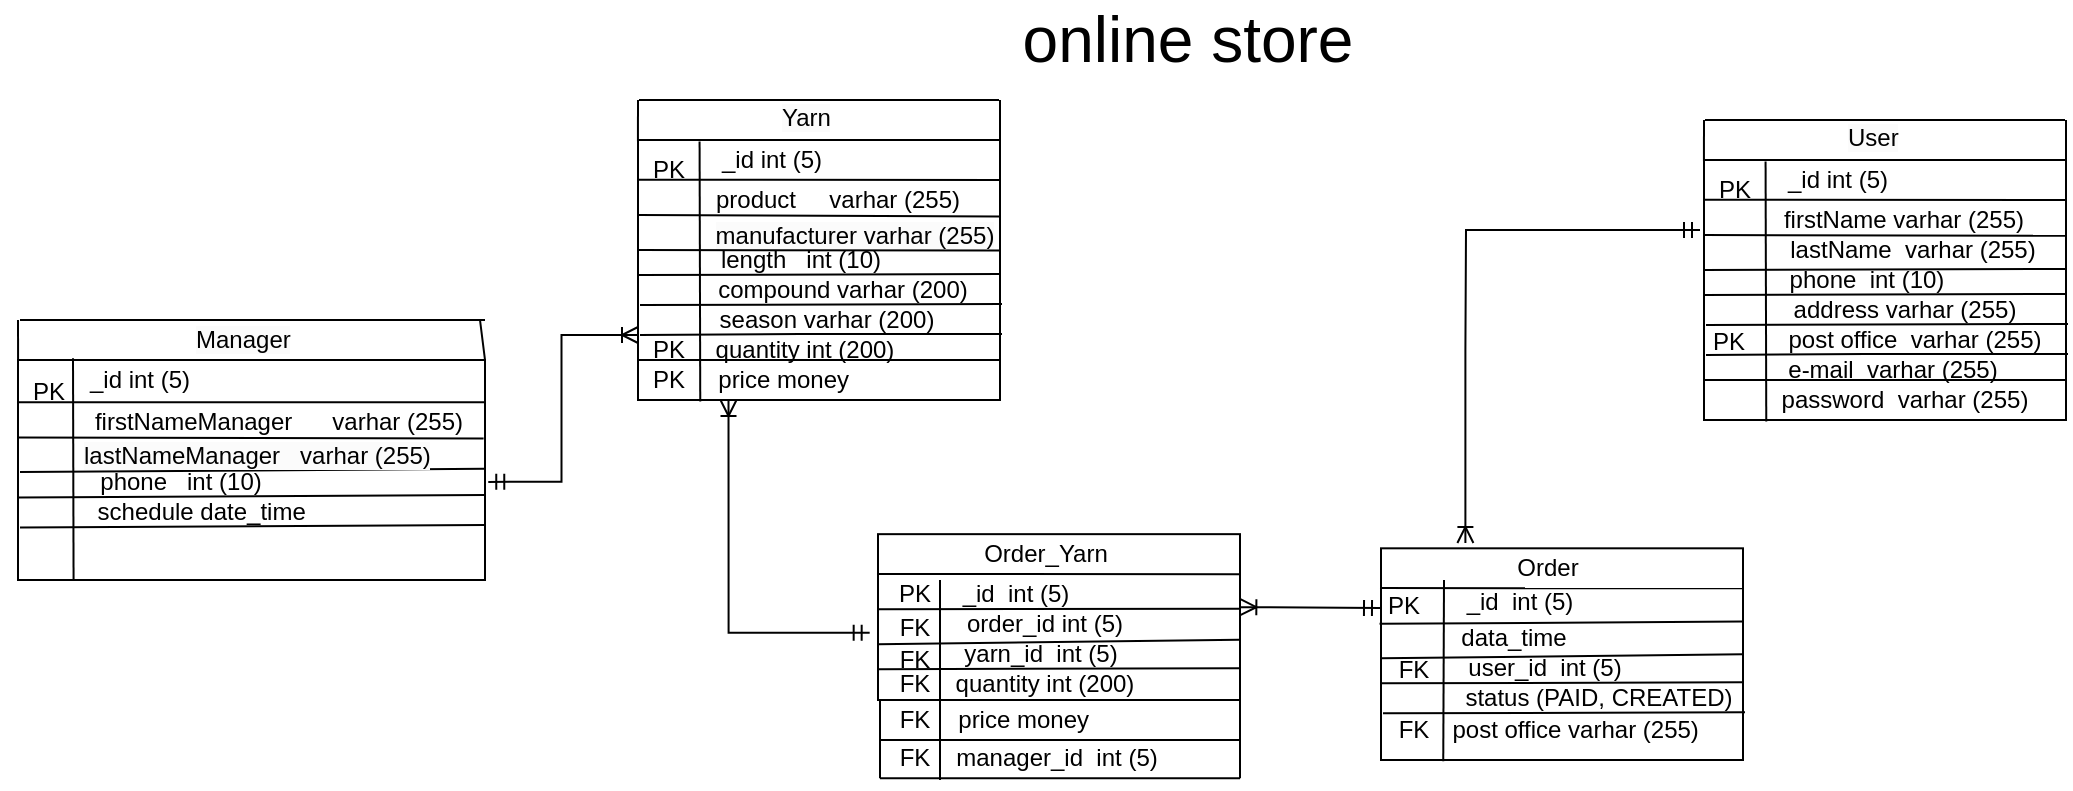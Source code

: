 <mxfile version="21.6.1" type="github">
  <diagram name="Страница 1" id="T4Ymd4aeEVdObeijaIQG">
    <mxGraphModel dx="1926" dy="553" grid="1" gridSize="10" guides="1" tooltips="1" connect="1" arrows="1" fold="1" page="1" pageScale="1" pageWidth="827" pageHeight="1169" math="0" shadow="0">
      <root>
        <mxCell id="0" />
        <mxCell id="1" parent="0" />
        <mxCell id="0Lf7RoLiXzNrAuDKem5A-32" value="" style="rounded=0;whiteSpace=wrap;html=1;" parent="1" vertex="1">
          <mxGeometry x="-31" y="120" width="181" height="130" as="geometry" />
        </mxCell>
        <mxCell id="0Lf7RoLiXzNrAuDKem5A-35" value="" style="endArrow=none;html=1;rounded=0;exitX=0.172;exitY=1.006;exitDx=0;exitDy=0;entryX=0.812;entryY=0.027;entryDx=0;entryDy=0;exitPerimeter=0;entryPerimeter=0;" parent="1" source="0Lf7RoLiXzNrAuDKem5A-32" target="0Lf7RoLiXzNrAuDKem5A-37" edge="1">
          <mxGeometry width="50" height="50" relative="1" as="geometry">
            <mxPoint x="240" y="200" as="sourcePoint" />
            <mxPoint x="290" y="150" as="targetPoint" />
          </mxGeometry>
        </mxCell>
        <mxCell id="0Lf7RoLiXzNrAuDKem5A-37" value="PK" style="text;html=1;strokeColor=none;fillColor=none;align=center;verticalAlign=middle;whiteSpace=wrap;rounded=0;" parent="1" vertex="1">
          <mxGeometry x="-40" y="120" width="49" height="30" as="geometry" />
        </mxCell>
        <mxCell id="0Lf7RoLiXzNrAuDKem5A-82" value="" style="endArrow=ERoneToMany;html=1;rounded=0;edgeStyle=orthogonalEdgeStyle;exitX=1.007;exitY=0.554;exitDx=0;exitDy=0;entryX=0;entryY=0.75;entryDx=0;entryDy=0;startArrow=ERmandOne;startFill=0;endFill=0;exitPerimeter=0;" parent="1" source="mv-qWtKqSbX8jmiEhd1X-10" target="0Lf7RoLiXzNrAuDKem5A-32" edge="1">
          <mxGeometry width="50" height="50" relative="1" as="geometry">
            <mxPoint x="-210" y="255" as="sourcePoint" />
            <mxPoint x="110" y="180" as="targetPoint" />
          </mxGeometry>
        </mxCell>
        <mxCell id="0Lf7RoLiXzNrAuDKem5A-88" value="" style="endArrow=ERmandOne;html=1;rounded=0;exitX=0.25;exitY=1;exitDx=0;exitDy=0;startArrow=ERoneToMany;startFill=0;endFill=0;entryX=-0.023;entryY=0.595;entryDx=0;entryDy=0;entryPerimeter=0;edgeStyle=orthogonalEdgeStyle;" parent="1" source="0Lf7RoLiXzNrAuDKem5A-32" target="7vEDjC7CeHjHtgucluSu-3" edge="1">
          <mxGeometry width="50" height="50" relative="1" as="geometry">
            <mxPoint x="310" y="300" as="sourcePoint" />
            <mxPoint x="420" y="175" as="targetPoint" />
            <Array as="points">
              <mxPoint x="14" y="366" />
            </Array>
          </mxGeometry>
        </mxCell>
        <mxCell id="0Lf7RoLiXzNrAuDKem5A-89" value="" style="endArrow=ERmandOne;html=1;rounded=0;edgeStyle=orthogonalEdgeStyle;startArrow=ERoneToMany;startFill=0;endFill=0;exitX=0.087;exitY=0.079;exitDx=0;exitDy=0;exitPerimeter=0;" parent="1" source="7vEDjC7CeHjHtgucluSu-26" edge="1">
          <mxGeometry width="50" height="50" relative="1" as="geometry">
            <mxPoint x="448.5" y="314.58" as="sourcePoint" />
            <mxPoint x="500" y="165" as="targetPoint" />
            <Array as="points">
              <mxPoint x="383" y="225" />
              <mxPoint x="383" y="165" />
            </Array>
          </mxGeometry>
        </mxCell>
        <mxCell id="0Lf7RoLiXzNrAuDKem5A-95" value="&lt;font style=&quot;font-size: 32px;&quot;&gt;online store&lt;/font&gt;" style="text;html=1;strokeColor=none;fillColor=none;align=center;verticalAlign=middle;whiteSpace=wrap;rounded=0;" parent="1" vertex="1">
          <mxGeometry x="89" y="50" width="310" height="40" as="geometry" />
        </mxCell>
        <mxCell id="pk9TiOUVp1RMb6NfwxUh-2" value="" style="endArrow=none;html=1;rounded=0;exitX=0.204;exitY=0.667;exitDx=0;exitDy=0;exitPerimeter=0;" parent="1" edge="1">
          <mxGeometry width="50" height="50" relative="1" as="geometry">
            <mxPoint x="-31.504" y="139.87" as="sourcePoint" />
            <mxPoint x="150" y="140" as="targetPoint" />
          </mxGeometry>
        </mxCell>
        <mxCell id="pk9TiOUVp1RMb6NfwxUh-3" value="&lt;font style=&quot;vertical-align: inherit;&quot;&gt;&lt;font style=&quot;vertical-align: inherit;&quot;&gt;_id int (5)&lt;/font&gt;&lt;/font&gt;" style="text;html=1;strokeColor=none;fillColor=none;align=center;verticalAlign=middle;whiteSpace=wrap;rounded=0;" parent="1" vertex="1">
          <mxGeometry x="-14" y="115" width="100" height="30" as="geometry" />
        </mxCell>
        <mxCell id="pk9TiOUVp1RMb6NfwxUh-5" value="" style="endArrow=none;html=1;rounded=0;exitX=0;exitY=0.75;exitDx=0;exitDy=0;entryX=0.968;entryY=0.44;entryDx=0;entryDy=0;entryPerimeter=0;" parent="1" target="pk9TiOUVp1RMb6NfwxUh-9" edge="1">
          <mxGeometry width="50" height="50" relative="1" as="geometry">
            <mxPoint x="-31" y="157.5" as="sourcePoint" />
            <mxPoint x="150" y="157" as="targetPoint" />
          </mxGeometry>
        </mxCell>
        <mxCell id="pk9TiOUVp1RMb6NfwxUh-6" value="product&amp;nbsp; &amp;nbsp; &amp;nbsp;varhar (255)" style="text;html=1;strokeColor=none;fillColor=none;align=center;verticalAlign=middle;whiteSpace=wrap;rounded=0;" parent="1" vertex="1">
          <mxGeometry x="6" y="135" width="126" height="30" as="geometry" />
        </mxCell>
        <mxCell id="pk9TiOUVp1RMb6NfwxUh-9" value="&lt;br&gt;&lt;span style=&quot;color: rgb(0, 0, 0); font-family: Helvetica; font-size: 12px; font-style: normal; font-variant-ligatures: normal; font-variant-caps: normal; font-weight: 400; letter-spacing: normal; orphans: 2; text-align: center; text-indent: 0px; text-transform: none; widows: 2; word-spacing: 0px; -webkit-text-stroke-width: 0px; background-color: rgb(251, 251, 251); text-decoration-thickness: initial; text-decoration-style: initial; text-decoration-color: initial; float: none; display: inline !important;&quot;&gt;manufacturer varhar (255)&lt;/span&gt;" style="text;html=1;strokeColor=none;fillColor=none;align=center;verticalAlign=middle;whiteSpace=wrap;rounded=0;" parent="1" vertex="1">
          <mxGeometry y="145" width="155" height="30" as="geometry" />
        </mxCell>
        <mxCell id="pk9TiOUVp1RMb6NfwxUh-11" value="" style="endArrow=none;html=1;rounded=0;exitX=0;exitY=0.75;exitDx=0;exitDy=0;entryX=1.008;entryY=0.199;entryDx=0;entryDy=0;entryPerimeter=0;" parent="1" edge="1">
          <mxGeometry width="50" height="50" relative="1" as="geometry">
            <mxPoint x="-31" y="187.5" as="sourcePoint" />
            <mxPoint x="150" y="187" as="targetPoint" />
          </mxGeometry>
        </mxCell>
        <mxCell id="pk9TiOUVp1RMb6NfwxUh-12" value="length&amp;nbsp; &amp;nbsp;int (10)" style="text;html=1;strokeColor=none;fillColor=none;align=center;verticalAlign=middle;whiteSpace=wrap;rounded=0;" parent="1" vertex="1">
          <mxGeometry y="165" width="101" height="30" as="geometry" />
        </mxCell>
        <mxCell id="pk9TiOUVp1RMb6NfwxUh-14" value="" style="endArrow=none;html=1;rounded=0;exitX=0;exitY=0.75;exitDx=0;exitDy=0;entryX=1.008;entryY=0.199;entryDx=0;entryDy=0;entryPerimeter=0;" parent="1" edge="1">
          <mxGeometry width="50" height="50" relative="1" as="geometry">
            <mxPoint x="-30" y="202.5" as="sourcePoint" />
            <mxPoint x="151" y="202" as="targetPoint" />
          </mxGeometry>
        </mxCell>
        <mxCell id="pk9TiOUVp1RMb6NfwxUh-15" value="compound varhar (200)" style="text;html=1;strokeColor=none;fillColor=none;align=center;verticalAlign=middle;whiteSpace=wrap;rounded=0;" parent="1" vertex="1">
          <mxGeometry x="6" y="180" width="131" height="30" as="geometry" />
        </mxCell>
        <mxCell id="pk9TiOUVp1RMb6NfwxUh-17" value="" style="endArrow=none;html=1;rounded=0;exitX=0;exitY=0.75;exitDx=0;exitDy=0;entryX=1.008;entryY=0.199;entryDx=0;entryDy=0;entryPerimeter=0;" parent="1" edge="1">
          <mxGeometry width="50" height="50" relative="1" as="geometry">
            <mxPoint x="-30" y="217.5" as="sourcePoint" />
            <mxPoint x="151" y="217" as="targetPoint" />
            <Array as="points">
              <mxPoint x="50" y="217" />
            </Array>
          </mxGeometry>
        </mxCell>
        <mxCell id="pk9TiOUVp1RMb6NfwxUh-18" value="season varhar&amp;nbsp;(200)" style="text;html=1;strokeColor=none;fillColor=none;align=center;verticalAlign=middle;whiteSpace=wrap;rounded=0;" parent="1" vertex="1">
          <mxGeometry x="6" y="195" width="115" height="30" as="geometry" />
        </mxCell>
        <mxCell id="pk9TiOUVp1RMb6NfwxUh-22" value="" style="endArrow=none;html=1;rounded=0;exitX=0;exitY=0.75;exitDx=0;exitDy=0;entryX=0.966;entryY=1.007;entryDx=0;entryDy=0;entryPerimeter=0;" parent="1" target="pk9TiOUVp1RMb6NfwxUh-9" edge="1">
          <mxGeometry width="50" height="50" relative="1" as="geometry">
            <mxPoint x="-31" y="175" as="sourcePoint" />
            <mxPoint x="150" y="174.5" as="targetPoint" />
          </mxGeometry>
        </mxCell>
        <mxCell id="mv-qWtKqSbX8jmiEhd1X-4" value="quantity&amp;nbsp;int (200)" style="text;html=1;strokeColor=none;fillColor=none;align=center;verticalAlign=middle;whiteSpace=wrap;rounded=0;" parent="1" vertex="1">
          <mxGeometry x="-5" y="210" width="115" height="30" as="geometry" />
        </mxCell>
        <mxCell id="mv-qWtKqSbX8jmiEhd1X-6" value="" style="endArrow=none;html=1;rounded=0;exitX=-0.004;exitY=0.853;exitDx=0;exitDy=0;exitPerimeter=0;" parent="1" edge="1">
          <mxGeometry width="50" height="50" relative="1" as="geometry">
            <mxPoint x="-31.2" y="230.0" as="sourcePoint" />
            <mxPoint x="150" y="230" as="targetPoint" />
            <Array as="points" />
          </mxGeometry>
        </mxCell>
        <mxCell id="mv-qWtKqSbX8jmiEhd1X-8" value="price money&amp;nbsp;" style="text;html=1;strokeColor=none;fillColor=none;align=center;verticalAlign=middle;whiteSpace=wrap;rounded=0;" parent="1" vertex="1">
          <mxGeometry x="-14" y="225" width="115" height="30" as="geometry" />
        </mxCell>
        <mxCell id="mv-qWtKqSbX8jmiEhd1X-10" value="" style="rounded=0;whiteSpace=wrap;html=1;" parent="1" vertex="1">
          <mxGeometry x="-341" y="230" width="233.5" height="110" as="geometry" />
        </mxCell>
        <mxCell id="mv-qWtKqSbX8jmiEhd1X-11" value="" style="endArrow=none;html=1;rounded=0;exitX=0.119;exitY=0.995;exitDx=0;exitDy=0;exitPerimeter=0;" parent="1" source="mv-qWtKqSbX8jmiEhd1X-10" edge="1">
          <mxGeometry width="50" height="50" relative="1" as="geometry">
            <mxPoint x="-70" y="311.24" as="sourcePoint" />
            <mxPoint x="-313.5" y="229.16" as="targetPoint" />
          </mxGeometry>
        </mxCell>
        <mxCell id="mv-qWtKqSbX8jmiEhd1X-12" value="PK" style="text;html=1;strokeColor=none;fillColor=none;align=center;verticalAlign=middle;whiteSpace=wrap;rounded=0;" parent="1" vertex="1">
          <mxGeometry x="-350" y="231.24" width="49" height="30" as="geometry" />
        </mxCell>
        <mxCell id="mv-qWtKqSbX8jmiEhd1X-13" value="" style="endArrow=none;html=1;rounded=0;exitX=0.204;exitY=0.667;exitDx=0;exitDy=0;exitPerimeter=0;entryX=0.998;entryY=0.192;entryDx=0;entryDy=0;entryPerimeter=0;" parent="1" target="mv-qWtKqSbX8jmiEhd1X-10" edge="1">
          <mxGeometry width="50" height="50" relative="1" as="geometry">
            <mxPoint x="-341.504" y="251.11" as="sourcePoint" />
            <mxPoint x="-160" y="251.24" as="targetPoint" />
          </mxGeometry>
        </mxCell>
        <mxCell id="mv-qWtKqSbX8jmiEhd1X-15" value="" style="endArrow=none;html=1;rounded=0;exitX=0;exitY=0.75;exitDx=0;exitDy=0;entryX=0.997;entryY=0.357;entryDx=0;entryDy=0;entryPerimeter=0;" parent="1" target="mv-qWtKqSbX8jmiEhd1X-10" edge="1">
          <mxGeometry width="50" height="50" relative="1" as="geometry">
            <mxPoint x="-341" y="268.74" as="sourcePoint" />
            <mxPoint x="-159.96" y="269.44" as="targetPoint" />
          </mxGeometry>
        </mxCell>
        <mxCell id="mv-qWtKqSbX8jmiEhd1X-16" value="firstNameManager&amp;nbsp; &amp;nbsp; &amp;nbsp; varhar (255)" style="text;html=1;strokeColor=none;fillColor=none;align=center;verticalAlign=middle;whiteSpace=wrap;rounded=0;" parent="1" vertex="1">
          <mxGeometry x="-304" y="246.24" width="186.5" height="30" as="geometry" />
        </mxCell>
        <mxCell id="mv-qWtKqSbX8jmiEhd1X-18" value="" style="endArrow=none;html=1;rounded=0;exitX=0;exitY=0.75;exitDx=0;exitDy=0;entryX=0.999;entryY=0.614;entryDx=0;entryDy=0;entryPerimeter=0;" parent="1" target="mv-qWtKqSbX8jmiEhd1X-10" edge="1">
          <mxGeometry width="50" height="50" relative="1" as="geometry">
            <mxPoint x="-341" y="298.74" as="sourcePoint" />
            <mxPoint x="-160" y="298.24" as="targetPoint" />
          </mxGeometry>
        </mxCell>
        <mxCell id="mv-qWtKqSbX8jmiEhd1X-19" value="phone&amp;nbsp; &amp;nbsp;int (10)" style="text;html=1;strokeColor=none;fillColor=none;align=center;verticalAlign=middle;whiteSpace=wrap;rounded=0;" parent="1" vertex="1">
          <mxGeometry x="-310" y="276.24" width="101" height="30" as="geometry" />
        </mxCell>
        <mxCell id="mv-qWtKqSbX8jmiEhd1X-20" value="" style="endArrow=none;html=1;rounded=0;exitX=0;exitY=0.75;exitDx=0;exitDy=0;entryX=1;entryY=0.75;entryDx=0;entryDy=0;" parent="1" target="mv-qWtKqSbX8jmiEhd1X-10" edge="1">
          <mxGeometry width="50" height="50" relative="1" as="geometry">
            <mxPoint x="-340" y="313.74" as="sourcePoint" />
            <mxPoint x="-159" y="313.24" as="targetPoint" />
          </mxGeometry>
        </mxCell>
        <mxCell id="7vEDjC7CeHjHtgucluSu-2" value="" style="endArrow=none;html=1;rounded=0;exitX=0;exitY=0.75;exitDx=0;exitDy=0;entryX=1;entryY=0.75;entryDx=0;entryDy=0;" parent="1" edge="1">
          <mxGeometry width="50" height="50" relative="1" as="geometry">
            <mxPoint x="-340" y="285.99" as="sourcePoint" />
            <mxPoint x="-107.5" y="284.41" as="targetPoint" />
          </mxGeometry>
        </mxCell>
        <mxCell id="7vEDjC7CeHjHtgucluSu-3" value="" style="rounded=0;whiteSpace=wrap;html=1;" parent="1" vertex="1">
          <mxGeometry x="89" y="317.08" width="181" height="82.92" as="geometry" />
        </mxCell>
        <mxCell id="7vEDjC7CeHjHtgucluSu-5" value="PK" style="text;html=1;strokeColor=none;fillColor=none;align=center;verticalAlign=middle;whiteSpace=wrap;rounded=0;" parent="1" vertex="1">
          <mxGeometry x="83" y="332.08" width="49" height="30" as="geometry" />
        </mxCell>
        <mxCell id="7vEDjC7CeHjHtgucluSu-6" value="" style="endArrow=none;html=1;rounded=0;exitX=0.204;exitY=0.667;exitDx=0;exitDy=0;exitPerimeter=0;" parent="1" edge="1">
          <mxGeometry width="50" height="50" relative="1" as="geometry">
            <mxPoint x="88.496" y="336.95" as="sourcePoint" />
            <mxPoint x="270" y="337.08" as="targetPoint" />
          </mxGeometry>
        </mxCell>
        <mxCell id="7vEDjC7CeHjHtgucluSu-7" value="&lt;font style=&quot;vertical-align: inherit;&quot;&gt;&lt;font style=&quot;vertical-align: inherit;&quot;&gt;Order_Yarn&lt;/font&gt;&lt;/font&gt;" style="text;html=1;strokeColor=none;fillColor=none;align=center;verticalAlign=middle;whiteSpace=wrap;rounded=0;" parent="1" vertex="1">
          <mxGeometry x="122.5" y="312.08" width="100" height="30" as="geometry" />
        </mxCell>
        <mxCell id="7vEDjC7CeHjHtgucluSu-8" value="" style="endArrow=none;html=1;rounded=0;exitX=0;exitY=0.75;exitDx=0;exitDy=0;entryX=1.002;entryY=0.45;entryDx=0;entryDy=0;entryPerimeter=0;" parent="1" target="7vEDjC7CeHjHtgucluSu-3" edge="1">
          <mxGeometry width="50" height="50" relative="1" as="geometry">
            <mxPoint x="89" y="354.58" as="sourcePoint" />
            <mxPoint x="270" y="354.08" as="targetPoint" />
          </mxGeometry>
        </mxCell>
        <mxCell id="7vEDjC7CeHjHtgucluSu-9" value="&lt;font style=&quot;vertical-align: inherit;&quot;&gt;&lt;font style=&quot;vertical-align: inherit;&quot;&gt;_id&amp;nbsp; int (5)&lt;/font&gt;&lt;/font&gt;" style="text;html=1;strokeColor=none;fillColor=none;align=center;verticalAlign=middle;whiteSpace=wrap;rounded=0;" parent="1" vertex="1">
          <mxGeometry x="95" y="332.08" width="126" height="30" as="geometry" />
        </mxCell>
        <mxCell id="7vEDjC7CeHjHtgucluSu-10" value="&lt;font style=&quot;vertical-align: inherit;&quot;&gt;&lt;font style=&quot;vertical-align: inherit;&quot;&gt;&lt;font style=&quot;vertical-align: inherit;&quot;&gt;&lt;font style=&quot;vertical-align: inherit;&quot;&gt;&lt;font style=&quot;vertical-align: inherit;&quot;&gt;&lt;font style=&quot;vertical-align: inherit;&quot;&gt;order_id int (5)&lt;/font&gt;&lt;/font&gt;&lt;/font&gt;&lt;/font&gt;&lt;/font&gt;&lt;/font&gt;" style="text;html=1;strokeColor=none;fillColor=none;align=center;verticalAlign=middle;whiteSpace=wrap;rounded=0;" parent="1" vertex="1">
          <mxGeometry x="95" y="347.08" width="155" height="30" as="geometry" />
        </mxCell>
        <mxCell id="7vEDjC7CeHjHtgucluSu-11" value="" style="endArrow=none;html=1;rounded=0;exitX=0;exitY=0.75;exitDx=0;exitDy=0;entryX=1.008;entryY=0.199;entryDx=0;entryDy=0;entryPerimeter=0;" parent="1" edge="1">
          <mxGeometry width="50" height="50" relative="1" as="geometry">
            <mxPoint x="89" y="384.58" as="sourcePoint" />
            <mxPoint x="270" y="384.08" as="targetPoint" />
          </mxGeometry>
        </mxCell>
        <mxCell id="7vEDjC7CeHjHtgucluSu-12" value="&lt;font style=&quot;vertical-align: inherit;&quot;&gt;&lt;font style=&quot;vertical-align: inherit;&quot;&gt;&lt;font style=&quot;vertical-align: inherit;&quot;&gt;&lt;font style=&quot;vertical-align: inherit;&quot;&gt;yarn_id&amp;nbsp; int (5)&lt;/font&gt;&lt;/font&gt;&lt;/font&gt;&lt;/font&gt;" style="text;html=1;strokeColor=none;fillColor=none;align=center;verticalAlign=middle;whiteSpace=wrap;rounded=0;" parent="1" vertex="1">
          <mxGeometry x="120" y="362.08" width="101" height="30" as="geometry" />
        </mxCell>
        <mxCell id="7vEDjC7CeHjHtgucluSu-17" value="" style="endArrow=none;html=1;rounded=0;exitX=0;exitY=0.75;exitDx=0;exitDy=0;entryX=0.998;entryY=0.637;entryDx=0;entryDy=0;entryPerimeter=0;" parent="1" target="7vEDjC7CeHjHtgucluSu-3" edge="1">
          <mxGeometry width="50" height="50" relative="1" as="geometry">
            <mxPoint x="89" y="372.08" as="sourcePoint" />
            <mxPoint x="270" y="371.58" as="targetPoint" />
          </mxGeometry>
        </mxCell>
        <mxCell id="7vEDjC7CeHjHtgucluSu-18" value="quantity&amp;nbsp;int (200)" style="text;html=1;strokeColor=none;fillColor=none;align=center;verticalAlign=middle;whiteSpace=wrap;rounded=0;" parent="1" vertex="1">
          <mxGeometry x="115" y="377.08" width="115" height="30" as="geometry" />
        </mxCell>
        <mxCell id="7vEDjC7CeHjHtgucluSu-23" value="" style="rounded=0;whiteSpace=wrap;html=1;" parent="1" vertex="1">
          <mxGeometry x="340.5" y="324.16" width="181" height="105.84" as="geometry" />
        </mxCell>
        <mxCell id="7vEDjC7CeHjHtgucluSu-24" value="" style="endArrow=none;html=1;rounded=0;exitX=0.172;exitY=1.006;exitDx=0;exitDy=0;exitPerimeter=0;" parent="1" source="7vEDjC7CeHjHtgucluSu-23" edge="1">
          <mxGeometry width="50" height="50" relative="1" as="geometry">
            <mxPoint x="611.5" y="404.16" as="sourcePoint" />
            <mxPoint x="372" y="340" as="targetPoint" />
          </mxGeometry>
        </mxCell>
        <mxCell id="7vEDjC7CeHjHtgucluSu-25" value="" style="endArrow=none;html=1;rounded=0;exitX=0.204;exitY=0.667;exitDx=0;exitDy=0;exitPerimeter=0;" parent="1" edge="1">
          <mxGeometry width="50" height="50" relative="1" as="geometry">
            <mxPoint x="339.996" y="344.03" as="sourcePoint" />
            <mxPoint x="521.5" y="344.16" as="targetPoint" />
          </mxGeometry>
        </mxCell>
        <mxCell id="7vEDjC7CeHjHtgucluSu-26" value="Order" style="text;html=1;strokeColor=none;fillColor=none;align=center;verticalAlign=middle;whiteSpace=wrap;rounded=0;" parent="1" vertex="1">
          <mxGeometry x="374" y="319.16" width="100" height="30" as="geometry" />
        </mxCell>
        <mxCell id="7vEDjC7CeHjHtgucluSu-27" value="" style="endArrow=none;html=1;rounded=0;exitX=0.109;exitY=0.951;exitDx=0;exitDy=0;entryX=0.999;entryY=0.346;entryDx=0;entryDy=0;exitPerimeter=0;entryPerimeter=0;" parent="1" source="7vEDjC7CeHjHtgucluSu-61" target="7vEDjC7CeHjHtgucluSu-23" edge="1">
          <mxGeometry width="50" height="50" relative="1" as="geometry">
            <mxPoint x="330" y="361.66" as="sourcePoint" />
            <mxPoint x="521.5" y="361.16" as="targetPoint" />
          </mxGeometry>
        </mxCell>
        <mxCell id="7vEDjC7CeHjHtgucluSu-28" value="_id&amp;nbsp; int (5)" style="text;html=1;strokeColor=none;fillColor=none;align=center;verticalAlign=middle;whiteSpace=wrap;rounded=0;" parent="1" vertex="1">
          <mxGeometry x="346.5" y="336.24" width="126" height="30" as="geometry" />
        </mxCell>
        <mxCell id="7vEDjC7CeHjHtgucluSu-29" value="data_time" style="text;html=1;strokeColor=none;fillColor=none;align=center;verticalAlign=middle;whiteSpace=wrap;rounded=0;" parent="1" vertex="1">
          <mxGeometry x="331.5" y="354.16" width="150" height="30" as="geometry" />
        </mxCell>
        <mxCell id="7vEDjC7CeHjHtgucluSu-30" value="" style="endArrow=none;html=1;rounded=0;exitX=0;exitY=0.75;exitDx=0;exitDy=0;entryX=1.008;entryY=0.199;entryDx=0;entryDy=0;entryPerimeter=0;" parent="1" edge="1">
          <mxGeometry width="50" height="50" relative="1" as="geometry">
            <mxPoint x="340.5" y="391.66" as="sourcePoint" />
            <mxPoint x="521.5" y="391.16" as="targetPoint" />
          </mxGeometry>
        </mxCell>
        <mxCell id="7vEDjC7CeHjHtgucluSu-31" value="user_id&amp;nbsp; int (5)" style="text;html=1;strokeColor=none;fillColor=none;align=center;verticalAlign=middle;whiteSpace=wrap;rounded=0;" parent="1" vertex="1">
          <mxGeometry x="371.5" y="369.16" width="101" height="30" as="geometry" />
        </mxCell>
        <mxCell id="7vEDjC7CeHjHtgucluSu-32" value="" style="endArrow=none;html=1;rounded=0;exitX=0;exitY=0.75;exitDx=0;exitDy=0;entryX=1.008;entryY=0.199;entryDx=0;entryDy=0;entryPerimeter=0;" parent="1" edge="1">
          <mxGeometry width="50" height="50" relative="1" as="geometry">
            <mxPoint x="341.5" y="406.66" as="sourcePoint" />
            <mxPoint x="522.5" y="406.16" as="targetPoint" />
          </mxGeometry>
        </mxCell>
        <mxCell id="7vEDjC7CeHjHtgucluSu-33" value="status (PAID, CREATED)" style="text;html=1;strokeColor=none;fillColor=none;align=center;verticalAlign=middle;whiteSpace=wrap;rounded=0;" parent="1" vertex="1">
          <mxGeometry x="377.5" y="384.16" width="142.5" height="30" as="geometry" />
        </mxCell>
        <mxCell id="7vEDjC7CeHjHtgucluSu-36" value="" style="endArrow=none;html=1;rounded=0;exitX=0;exitY=0.75;exitDx=0;exitDy=0;entryX=1;entryY=0.5;entryDx=0;entryDy=0;" parent="1" target="7vEDjC7CeHjHtgucluSu-23" edge="1">
          <mxGeometry width="50" height="50" relative="1" as="geometry">
            <mxPoint x="340.5" y="379.16" as="sourcePoint" />
            <mxPoint x="521.5" y="378.66" as="targetPoint" />
          </mxGeometry>
        </mxCell>
        <mxCell id="7vEDjC7CeHjHtgucluSu-40" value="post office varhar (255)&amp;nbsp;" style="text;html=1;strokeColor=none;fillColor=none;align=center;verticalAlign=middle;whiteSpace=wrap;rounded=0;" parent="1" vertex="1">
          <mxGeometry x="357.5" y="400" width="162.5" height="30" as="geometry" />
        </mxCell>
        <mxCell id="7vEDjC7CeHjHtgucluSu-43" value="" style="endArrow=none;html=1;rounded=0;" parent="1" edge="1">
          <mxGeometry width="50" height="50" relative="1" as="geometry">
            <mxPoint x="-340" y="210" as="sourcePoint" />
            <mxPoint x="-110" y="210" as="targetPoint" />
          </mxGeometry>
        </mxCell>
        <mxCell id="7vEDjC7CeHjHtgucluSu-44" value="" style="endArrow=none;html=1;rounded=0;exitX=-0.008;exitY=0.179;exitDx=0;exitDy=0;exitPerimeter=0;" parent="1" edge="1">
          <mxGeometry width="50" height="50" relative="1" as="geometry">
            <mxPoint x="-340.96" y="230.37" as="sourcePoint" />
            <mxPoint x="-341" y="210" as="targetPoint" />
          </mxGeometry>
        </mxCell>
        <mxCell id="7vEDjC7CeHjHtgucluSu-45" value="" style="endArrow=none;html=1;rounded=0;" parent="1" edge="1">
          <mxGeometry width="50" height="50" relative="1" as="geometry">
            <mxPoint x="-337.5" y="210" as="sourcePoint" />
            <mxPoint x="-107.5" y="210" as="targetPoint" />
          </mxGeometry>
        </mxCell>
        <mxCell id="7vEDjC7CeHjHtgucluSu-46" value="" style="endArrow=none;html=1;rounded=0;exitX=1;exitY=0;exitDx=0;exitDy=0;" parent="1" source="mv-qWtKqSbX8jmiEhd1X-10" edge="1">
          <mxGeometry width="50" height="50" relative="1" as="geometry">
            <mxPoint x="-105.0" y="225" as="sourcePoint" />
            <mxPoint x="-110" y="210" as="targetPoint" />
          </mxGeometry>
        </mxCell>
        <mxCell id="7vEDjC7CeHjHtgucluSu-47" value="&lt;span style=&quot;color: rgb(0, 0, 0); font-family: Helvetica; font-size: 12px; font-style: normal; font-variant-ligatures: normal; font-variant-caps: normal; font-weight: 400; letter-spacing: normal; orphans: 2; text-align: center; text-indent: 0px; text-transform: none; widows: 2; word-spacing: 0px; -webkit-text-stroke-width: 0px; background-color: rgb(251, 251, 251); text-decoration-thickness: initial; text-decoration-style: initial; text-decoration-color: initial; float: none; display: inline !important;&quot;&gt;Manager&lt;/span&gt;" style="text;whiteSpace=wrap;html=1;" parent="1" vertex="1">
          <mxGeometry x="-254.25" y="206.24" width="80" height="40" as="geometry" />
        </mxCell>
        <mxCell id="7vEDjC7CeHjHtgucluSu-48" value="" style="endArrow=none;html=1;rounded=0;exitX=0.183;exitY=0.02;exitDx=0;exitDy=0;exitPerimeter=0;" parent="1" source="0Lf7RoLiXzNrAuDKem5A-37" edge="1">
          <mxGeometry width="50" height="50" relative="1" as="geometry">
            <mxPoint x="50" y="160" as="sourcePoint" />
            <mxPoint x="-31" y="100" as="targetPoint" />
          </mxGeometry>
        </mxCell>
        <mxCell id="7vEDjC7CeHjHtgucluSu-49" value="" style="endArrow=none;html=1;rounded=0;exitX=1;exitY=0;exitDx=0;exitDy=0;" parent="1" source="0Lf7RoLiXzNrAuDKem5A-32" edge="1">
          <mxGeometry width="50" height="50" relative="1" as="geometry">
            <mxPoint x="50" y="160" as="sourcePoint" />
            <mxPoint x="150" y="100" as="targetPoint" />
          </mxGeometry>
        </mxCell>
        <mxCell id="7vEDjC7CeHjHtgucluSu-50" value="" style="endArrow=none;html=1;rounded=0;" parent="1" edge="1">
          <mxGeometry width="50" height="50" relative="1" as="geometry">
            <mxPoint x="-30.5" y="100" as="sourcePoint" />
            <mxPoint x="149.5" y="100" as="targetPoint" />
            <Array as="points">
              <mxPoint x="59.5" y="100" />
            </Array>
          </mxGeometry>
        </mxCell>
        <mxCell id="7vEDjC7CeHjHtgucluSu-51" value="&lt;span style=&quot;color: rgb(0, 0, 0); font-family: Helvetica; font-size: 12px; font-style: normal; font-variant-ligatures: normal; font-variant-caps: normal; font-weight: 400; letter-spacing: normal; orphans: 2; text-align: center; text-indent: 0px; text-transform: none; widows: 2; word-spacing: 0px; -webkit-text-stroke-width: 0px; background-color: rgb(251, 251, 251); text-decoration-thickness: initial; text-decoration-style: initial; text-decoration-color: initial; float: none; display: inline !important;&quot;&gt;Yarn&lt;/span&gt;" style="text;whiteSpace=wrap;html=1;" parent="1" vertex="1">
          <mxGeometry x="39" y="95" width="60" height="40" as="geometry" />
        </mxCell>
        <mxCell id="7vEDjC7CeHjHtgucluSu-53" value="&lt;font style=&quot;vertical-align: inherit;&quot;&gt;&lt;font style=&quot;vertical-align: inherit;&quot;&gt;&lt;font style=&quot;vertical-align: inherit;&quot;&gt;&lt;font style=&quot;vertical-align: inherit;&quot;&gt;FK&lt;/font&gt;&lt;/font&gt;&lt;/font&gt;&lt;/font&gt;" style="text;html=1;strokeColor=none;fillColor=none;align=center;verticalAlign=middle;whiteSpace=wrap;rounded=0;" parent="1" vertex="1">
          <mxGeometry x="83" y="349.16" width="49" height="30" as="geometry" />
        </mxCell>
        <mxCell id="7vEDjC7CeHjHtgucluSu-54" value="" style="endArrow=none;html=1;rounded=0;" parent="1" edge="1">
          <mxGeometry width="50" height="50" relative="1" as="geometry">
            <mxPoint x="120" y="440" as="sourcePoint" />
            <mxPoint x="120" y="340" as="targetPoint" />
          </mxGeometry>
        </mxCell>
        <mxCell id="7vEDjC7CeHjHtgucluSu-55" value="&lt;font style=&quot;vertical-align: inherit;&quot;&gt;&lt;font style=&quot;vertical-align: inherit;&quot;&gt;&lt;font style=&quot;vertical-align: inherit;&quot;&gt;&lt;font style=&quot;vertical-align: inherit;&quot;&gt;FK&lt;/font&gt;&lt;/font&gt;&lt;/font&gt;&lt;/font&gt;" style="text;html=1;strokeColor=none;fillColor=none;align=center;verticalAlign=middle;whiteSpace=wrap;rounded=0;" parent="1" vertex="1">
          <mxGeometry x="83" y="365" width="49" height="30" as="geometry" />
        </mxCell>
        <mxCell id="7vEDjC7CeHjHtgucluSu-56" value="&lt;font style=&quot;vertical-align: inherit;&quot;&gt;&lt;font style=&quot;vertical-align: inherit;&quot;&gt;&lt;font style=&quot;vertical-align: inherit;&quot;&gt;&lt;font style=&quot;vertical-align: inherit;&quot;&gt;FK&lt;/font&gt;&lt;/font&gt;&lt;/font&gt;&lt;/font&gt;" style="text;html=1;strokeColor=none;fillColor=none;align=center;verticalAlign=middle;whiteSpace=wrap;rounded=0;" parent="1" vertex="1">
          <mxGeometry x="83" y="377.08" width="49" height="30" as="geometry" />
        </mxCell>
        <mxCell id="7vEDjC7CeHjHtgucluSu-57" value="PK" style="text;html=1;strokeColor=none;fillColor=none;align=center;verticalAlign=middle;whiteSpace=wrap;rounded=0;" parent="1" vertex="1">
          <mxGeometry x="-40" y="210" width="49" height="30" as="geometry" />
        </mxCell>
        <mxCell id="7vEDjC7CeHjHtgucluSu-58" value="" style="endArrow=ERmandOne;html=1;rounded=0;exitX=1.001;exitY=0.44;exitDx=0;exitDy=0;exitPerimeter=0;startArrow=ERoneToMany;startFill=0;endFill=0;" parent="1" source="7vEDjC7CeHjHtgucluSu-3" edge="1">
          <mxGeometry width="50" height="50" relative="1" as="geometry">
            <mxPoint x="260" y="330" as="sourcePoint" />
            <mxPoint x="340" y="354" as="targetPoint" />
          </mxGeometry>
        </mxCell>
        <mxCell id="7vEDjC7CeHjHtgucluSu-61" value="PK" style="text;html=1;strokeColor=none;fillColor=none;align=center;verticalAlign=middle;whiteSpace=wrap;rounded=0;" parent="1" vertex="1">
          <mxGeometry x="336.5" y="342.08" width="30" height="20.84" as="geometry" />
        </mxCell>
        <mxCell id="7vEDjC7CeHjHtgucluSu-65" value="FK" style="text;html=1;strokeColor=none;fillColor=none;align=center;verticalAlign=middle;whiteSpace=wrap;rounded=0;" parent="1" vertex="1">
          <mxGeometry x="341.5" y="374.16" width="30" height="20.84" as="geometry" />
        </mxCell>
        <mxCell id="7vEDjC7CeHjHtgucluSu-66" value="PK" style="text;html=1;strokeColor=none;fillColor=none;align=center;verticalAlign=middle;whiteSpace=wrap;rounded=0;" parent="1" vertex="1">
          <mxGeometry x="-40" y="225" width="49" height="30" as="geometry" />
        </mxCell>
        <mxCell id="7vEDjC7CeHjHtgucluSu-67" value="price money&amp;nbsp;" style="text;html=1;strokeColor=none;fillColor=none;align=center;verticalAlign=middle;whiteSpace=wrap;rounded=0;" parent="1" vertex="1">
          <mxGeometry x="106" y="395.0" width="115" height="30" as="geometry" />
        </mxCell>
        <mxCell id="7vEDjC7CeHjHtgucluSu-68" value="&lt;font style=&quot;vertical-align: inherit;&quot;&gt;&lt;font style=&quot;vertical-align: inherit;&quot;&gt;&lt;font style=&quot;vertical-align: inherit;&quot;&gt;&lt;font style=&quot;vertical-align: inherit;&quot;&gt;FK&lt;/font&gt;&lt;/font&gt;&lt;/font&gt;&lt;/font&gt;" style="text;html=1;strokeColor=none;fillColor=none;align=center;verticalAlign=middle;whiteSpace=wrap;rounded=0;" parent="1" vertex="1">
          <mxGeometry x="83" y="395" width="49" height="30" as="geometry" />
        </mxCell>
        <mxCell id="7vEDjC7CeHjHtgucluSu-69" value="" style="endArrow=none;html=1;rounded=0;exitX=0.143;exitY=0.167;exitDx=0;exitDy=0;exitPerimeter=0;" parent="1" source="7vEDjC7CeHjHtgucluSu-68" edge="1">
          <mxGeometry width="50" height="50" relative="1" as="geometry">
            <mxPoint x="120" y="410" as="sourcePoint" />
            <mxPoint x="90" y="420" as="targetPoint" />
          </mxGeometry>
        </mxCell>
        <mxCell id="7vEDjC7CeHjHtgucluSu-70" value="" style="endArrow=none;html=1;rounded=0;entryX=1;entryY=1;entryDx=0;entryDy=0;" parent="1" target="7vEDjC7CeHjHtgucluSu-3" edge="1">
          <mxGeometry width="50" height="50" relative="1" as="geometry">
            <mxPoint x="270" y="420" as="sourcePoint" />
            <mxPoint x="210" y="370" as="targetPoint" />
          </mxGeometry>
        </mxCell>
        <mxCell id="7vEDjC7CeHjHtgucluSu-71" value="" style="endArrow=none;html=1;rounded=0;" parent="1" edge="1">
          <mxGeometry width="50" height="50" relative="1" as="geometry">
            <mxPoint x="90" y="420" as="sourcePoint" />
            <mxPoint x="270" y="420" as="targetPoint" />
          </mxGeometry>
        </mxCell>
        <mxCell id="7vEDjC7CeHjHtgucluSu-72" value="manager_id&amp;nbsp; int (5)" style="text;html=1;strokeColor=none;fillColor=none;align=center;verticalAlign=middle;whiteSpace=wrap;rounded=0;" parent="1" vertex="1">
          <mxGeometry x="121" y="414.16" width="115" height="30" as="geometry" />
        </mxCell>
        <mxCell id="7vEDjC7CeHjHtgucluSu-73" value="&lt;font style=&quot;vertical-align: inherit;&quot;&gt;&lt;font style=&quot;vertical-align: inherit;&quot;&gt;&lt;font style=&quot;vertical-align: inherit;&quot;&gt;&lt;font style=&quot;vertical-align: inherit;&quot;&gt;FK&lt;/font&gt;&lt;/font&gt;&lt;/font&gt;&lt;/font&gt;" style="text;html=1;strokeColor=none;fillColor=none;align=center;verticalAlign=middle;whiteSpace=wrap;rounded=0;" parent="1" vertex="1">
          <mxGeometry x="83" y="414.16" width="49" height="30" as="geometry" />
        </mxCell>
        <mxCell id="7vEDjC7CeHjHtgucluSu-74" value="" style="endArrow=none;html=1;rounded=0;exitX=0.143;exitY=0.167;exitDx=0;exitDy=0;exitPerimeter=0;" parent="1" source="7vEDjC7CeHjHtgucluSu-73" edge="1">
          <mxGeometry width="50" height="50" relative="1" as="geometry">
            <mxPoint x="120" y="429.16" as="sourcePoint" />
            <mxPoint x="90" y="439.16" as="targetPoint" />
          </mxGeometry>
        </mxCell>
        <mxCell id="7vEDjC7CeHjHtgucluSu-75" value="" style="endArrow=none;html=1;rounded=0;entryX=1;entryY=1;entryDx=0;entryDy=0;" parent="1" edge="1">
          <mxGeometry width="50" height="50" relative="1" as="geometry">
            <mxPoint x="270" y="439.16" as="sourcePoint" />
            <mxPoint x="270" y="419.16" as="targetPoint" />
          </mxGeometry>
        </mxCell>
        <mxCell id="7vEDjC7CeHjHtgucluSu-76" value="" style="endArrow=none;html=1;rounded=0;" parent="1" edge="1">
          <mxGeometry width="50" height="50" relative="1" as="geometry">
            <mxPoint x="90" y="439.16" as="sourcePoint" />
            <mxPoint x="270" y="439.16" as="targetPoint" />
          </mxGeometry>
        </mxCell>
        <mxCell id="7vEDjC7CeHjHtgucluSu-77" value="FK" style="text;html=1;strokeColor=none;fillColor=none;align=center;verticalAlign=middle;whiteSpace=wrap;rounded=0;" parent="1" vertex="1">
          <mxGeometry x="341.5" y="404.58" width="30" height="20.84" as="geometry" />
        </mxCell>
        <mxCell id="7vEDjC7CeHjHtgucluSu-78" value="" style="rounded=0;whiteSpace=wrap;html=1;" parent="1" vertex="1">
          <mxGeometry x="502" y="130" width="181" height="130" as="geometry" />
        </mxCell>
        <mxCell id="7vEDjC7CeHjHtgucluSu-79" value="" style="endArrow=none;html=1;rounded=0;exitX=0.172;exitY=1.006;exitDx=0;exitDy=0;entryX=0.812;entryY=0.027;entryDx=0;entryDy=0;exitPerimeter=0;entryPerimeter=0;" parent="1" source="7vEDjC7CeHjHtgucluSu-78" target="7vEDjC7CeHjHtgucluSu-80" edge="1">
          <mxGeometry width="50" height="50" relative="1" as="geometry">
            <mxPoint x="773" y="210" as="sourcePoint" />
            <mxPoint x="823" y="160" as="targetPoint" />
          </mxGeometry>
        </mxCell>
        <mxCell id="7vEDjC7CeHjHtgucluSu-80" value="PK" style="text;html=1;strokeColor=none;fillColor=none;align=center;verticalAlign=middle;whiteSpace=wrap;rounded=0;" parent="1" vertex="1">
          <mxGeometry x="493" y="130" width="49" height="30" as="geometry" />
        </mxCell>
        <mxCell id="7vEDjC7CeHjHtgucluSu-81" value="" style="endArrow=none;html=1;rounded=0;exitX=0.204;exitY=0.667;exitDx=0;exitDy=0;exitPerimeter=0;" parent="1" edge="1">
          <mxGeometry width="50" height="50" relative="1" as="geometry">
            <mxPoint x="501.496" y="149.87" as="sourcePoint" />
            <mxPoint x="683" y="150" as="targetPoint" />
          </mxGeometry>
        </mxCell>
        <mxCell id="7vEDjC7CeHjHtgucluSu-82" value="&lt;font style=&quot;vertical-align: inherit;&quot;&gt;&lt;font style=&quot;vertical-align: inherit;&quot;&gt;_id int (5)&lt;/font&gt;&lt;/font&gt;" style="text;html=1;strokeColor=none;fillColor=none;align=center;verticalAlign=middle;whiteSpace=wrap;rounded=0;" parent="1" vertex="1">
          <mxGeometry x="519" y="125" width="100" height="30" as="geometry" />
        </mxCell>
        <mxCell id="7vEDjC7CeHjHtgucluSu-83" value="" style="endArrow=none;html=1;rounded=0;exitX=0;exitY=0.75;exitDx=0;exitDy=0;entryX=0.987;entryY=0.263;entryDx=0;entryDy=0;entryPerimeter=0;" parent="1" target="7vEDjC7CeHjHtgucluSu-85" edge="1">
          <mxGeometry width="50" height="50" relative="1" as="geometry">
            <mxPoint x="502" y="167.5" as="sourcePoint" />
            <mxPoint x="683" y="167" as="targetPoint" />
          </mxGeometry>
        </mxCell>
        <mxCell id="7vEDjC7CeHjHtgucluSu-84" value="firstName varhar (255)" style="text;html=1;strokeColor=none;fillColor=none;align=center;verticalAlign=middle;whiteSpace=wrap;rounded=0;" parent="1" vertex="1">
          <mxGeometry x="539" y="145" width="126" height="30" as="geometry" />
        </mxCell>
        <mxCell id="7vEDjC7CeHjHtgucluSu-85" value="lastName&amp;nbsp; varhar (255)" style="text;html=1;strokeColor=none;fillColor=none;align=center;verticalAlign=middle;whiteSpace=wrap;rounded=0;" parent="1" vertex="1">
          <mxGeometry x="527" y="160" width="158.5" height="30" as="geometry" />
        </mxCell>
        <mxCell id="7vEDjC7CeHjHtgucluSu-86" value="" style="endArrow=none;html=1;rounded=0;exitX=0;exitY=0.75;exitDx=0;exitDy=0;entryX=1.008;entryY=0.199;entryDx=0;entryDy=0;entryPerimeter=0;" parent="1" edge="1">
          <mxGeometry width="50" height="50" relative="1" as="geometry">
            <mxPoint x="502" y="197.5" as="sourcePoint" />
            <mxPoint x="683" y="197" as="targetPoint" />
          </mxGeometry>
        </mxCell>
        <mxCell id="7vEDjC7CeHjHtgucluSu-87" value="phone&amp;nbsp; int (10)" style="text;html=1;strokeColor=none;fillColor=none;align=center;verticalAlign=middle;whiteSpace=wrap;rounded=0;" parent="1" vertex="1">
          <mxGeometry x="533" y="175" width="101" height="30" as="geometry" />
        </mxCell>
        <mxCell id="7vEDjC7CeHjHtgucluSu-88" value="" style="endArrow=none;html=1;rounded=0;exitX=0;exitY=0.75;exitDx=0;exitDy=0;entryX=1.008;entryY=0.199;entryDx=0;entryDy=0;entryPerimeter=0;" parent="1" edge="1">
          <mxGeometry width="50" height="50" relative="1" as="geometry">
            <mxPoint x="503" y="212.5" as="sourcePoint" />
            <mxPoint x="684" y="212" as="targetPoint" />
          </mxGeometry>
        </mxCell>
        <mxCell id="7vEDjC7CeHjHtgucluSu-89" value="address varhar (255)" style="text;html=1;strokeColor=none;fillColor=none;align=center;verticalAlign=middle;whiteSpace=wrap;rounded=0;" parent="1" vertex="1">
          <mxGeometry x="536.5" y="190" width="131" height="30" as="geometry" />
        </mxCell>
        <mxCell id="7vEDjC7CeHjHtgucluSu-90" value="" style="endArrow=none;html=1;rounded=0;exitX=0;exitY=0.75;exitDx=0;exitDy=0;entryX=1.008;entryY=0.199;entryDx=0;entryDy=0;entryPerimeter=0;" parent="1" edge="1">
          <mxGeometry width="50" height="50" relative="1" as="geometry">
            <mxPoint x="503" y="227.5" as="sourcePoint" />
            <mxPoint x="684" y="227" as="targetPoint" />
            <Array as="points">
              <mxPoint x="583" y="227" />
            </Array>
          </mxGeometry>
        </mxCell>
        <mxCell id="7vEDjC7CeHjHtgucluSu-91" value="post office&amp;nbsp; varhar (255)" style="text;html=1;strokeColor=none;fillColor=none;align=center;verticalAlign=middle;whiteSpace=wrap;rounded=0;" parent="1" vertex="1">
          <mxGeometry x="539" y="205" width="136.5" height="30" as="geometry" />
        </mxCell>
        <mxCell id="7vEDjC7CeHjHtgucluSu-92" value="" style="endArrow=none;html=1;rounded=0;exitX=0;exitY=0.75;exitDx=0;exitDy=0;entryX=0.985;entryY=0.816;entryDx=0;entryDy=0;entryPerimeter=0;" parent="1" target="7vEDjC7CeHjHtgucluSu-85" edge="1">
          <mxGeometry width="50" height="50" relative="1" as="geometry">
            <mxPoint x="502" y="185" as="sourcePoint" />
            <mxPoint x="683" y="184.5" as="targetPoint" />
          </mxGeometry>
        </mxCell>
        <mxCell id="7vEDjC7CeHjHtgucluSu-93" value="e-mail&amp;nbsp; varhar (255)" style="text;html=1;strokeColor=none;fillColor=none;align=center;verticalAlign=middle;whiteSpace=wrap;rounded=0;" parent="1" vertex="1">
          <mxGeometry x="539" y="220" width="115" height="30" as="geometry" />
        </mxCell>
        <mxCell id="7vEDjC7CeHjHtgucluSu-94" value="" style="endArrow=none;html=1;rounded=0;exitX=-0.004;exitY=0.853;exitDx=0;exitDy=0;exitPerimeter=0;" parent="1" edge="1">
          <mxGeometry width="50" height="50" relative="1" as="geometry">
            <mxPoint x="501.8" y="240.0" as="sourcePoint" />
            <mxPoint x="683" y="240" as="targetPoint" />
            <Array as="points" />
          </mxGeometry>
        </mxCell>
        <mxCell id="7vEDjC7CeHjHtgucluSu-95" value="password&amp;nbsp; varhar (255)" style="text;html=1;strokeColor=none;fillColor=none;align=center;verticalAlign=middle;whiteSpace=wrap;rounded=0;" parent="1" vertex="1">
          <mxGeometry x="539" y="235" width="126.5" height="30" as="geometry" />
        </mxCell>
        <mxCell id="7vEDjC7CeHjHtgucluSu-96" value="" style="endArrow=none;html=1;rounded=0;exitX=0.183;exitY=0.02;exitDx=0;exitDy=0;exitPerimeter=0;" parent="1" source="7vEDjC7CeHjHtgucluSu-80" edge="1">
          <mxGeometry width="50" height="50" relative="1" as="geometry">
            <mxPoint x="583" y="170" as="sourcePoint" />
            <mxPoint x="502" y="110" as="targetPoint" />
          </mxGeometry>
        </mxCell>
        <mxCell id="7vEDjC7CeHjHtgucluSu-97" value="" style="endArrow=none;html=1;rounded=0;exitX=1;exitY=0;exitDx=0;exitDy=0;" parent="1" source="7vEDjC7CeHjHtgucluSu-78" edge="1">
          <mxGeometry width="50" height="50" relative="1" as="geometry">
            <mxPoint x="583" y="170" as="sourcePoint" />
            <mxPoint x="683" y="110" as="targetPoint" />
          </mxGeometry>
        </mxCell>
        <mxCell id="7vEDjC7CeHjHtgucluSu-98" value="" style="endArrow=none;html=1;rounded=0;" parent="1" edge="1">
          <mxGeometry width="50" height="50" relative="1" as="geometry">
            <mxPoint x="502.5" y="110" as="sourcePoint" />
            <mxPoint x="682.5" y="110" as="targetPoint" />
            <Array as="points">
              <mxPoint x="592.5" y="110" />
            </Array>
          </mxGeometry>
        </mxCell>
        <mxCell id="7vEDjC7CeHjHtgucluSu-99" value="&lt;span style=&quot;color: rgb(0, 0, 0); font-family: Helvetica; font-size: 12px; font-style: normal; font-variant-ligatures: normal; font-variant-caps: normal; font-weight: 400; letter-spacing: normal; orphans: 2; text-align: center; text-indent: 0px; text-transform: none; widows: 2; word-spacing: 0px; -webkit-text-stroke-width: 0px; background-color: rgb(251, 251, 251); text-decoration-thickness: initial; text-decoration-style: initial; text-decoration-color: initial; float: none; display: inline !important;&quot;&gt;User&lt;/span&gt;" style="text;whiteSpace=wrap;html=1;" parent="1" vertex="1">
          <mxGeometry x="572" y="105" width="60" height="40" as="geometry" />
        </mxCell>
        <mxCell id="7vEDjC7CeHjHtgucluSu-101" value="PK" style="text;html=1;strokeColor=none;fillColor=none;align=center;verticalAlign=middle;whiteSpace=wrap;rounded=0;" parent="1" vertex="1">
          <mxGeometry x="490" y="206.26" width="49" height="30" as="geometry" />
        </mxCell>
        <mxCell id="TszjJa4JEvWhnLNP-ixc-1" value="&lt;font style=&quot;vertical-align: inherit;&quot;&gt;&lt;font style=&quot;vertical-align: inherit;&quot;&gt;_id int (5)&lt;/font&gt;&lt;/font&gt;" style="text;html=1;strokeColor=none;fillColor=none;align=center;verticalAlign=middle;whiteSpace=wrap;rounded=0;" vertex="1" parent="1">
          <mxGeometry x="-340" y="225.0" width="120" height="30" as="geometry" />
        </mxCell>
        <mxCell id="TszjJa4JEvWhnLNP-ixc-2" value="&lt;font style=&quot;vertical-align: inherit;&quot;&gt;&lt;font style=&quot;vertical-align: inherit;&quot;&gt;schedule&amp;nbsp;date_time&amp;nbsp;&lt;/font&gt;&lt;/font&gt;" style="text;html=1;strokeColor=none;fillColor=none;align=center;verticalAlign=middle;whiteSpace=wrap;rounded=0;" vertex="1" parent="1">
          <mxGeometry x="-320.75" y="291.24" width="146.5" height="30" as="geometry" />
        </mxCell>
        <mxCell id="TszjJa4JEvWhnLNP-ixc-3" value="&lt;span style=&quot;color: rgb(0, 0, 0); font-family: Helvetica; font-size: 12px; font-style: normal; font-variant-ligatures: normal; font-variant-caps: normal; font-weight: 400; letter-spacing: normal; orphans: 2; text-align: center; text-indent: 0px; text-transform: none; widows: 2; word-spacing: 0px; -webkit-text-stroke-width: 0px; background-color: rgb(251, 251, 251); text-decoration-thickness: initial; text-decoration-style: initial; text-decoration-color: initial; float: none; display: inline !important;&quot;&gt;lastNameManager&amp;nbsp; &amp;nbsp;varhar (255)&lt;/span&gt;" style="text;whiteSpace=wrap;html=1;" vertex="1" parent="1">
          <mxGeometry x="-310" y="264.16" width="192.5" height="12.08" as="geometry" />
        </mxCell>
      </root>
    </mxGraphModel>
  </diagram>
</mxfile>
